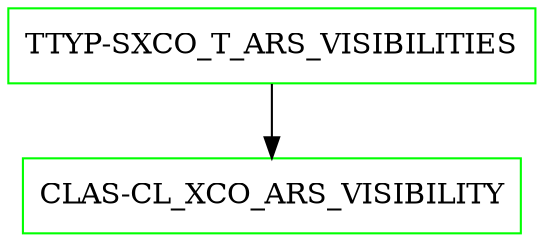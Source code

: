 digraph G {
  "TTYP-SXCO_T_ARS_VISIBILITIES" [shape=box,color=green];
  "CLAS-CL_XCO_ARS_VISIBILITY" [shape=box,color=green,URL="./CLAS_CL_XCO_ARS_VISIBILITY.html"];
  "TTYP-SXCO_T_ARS_VISIBILITIES" -> "CLAS-CL_XCO_ARS_VISIBILITY";
}
